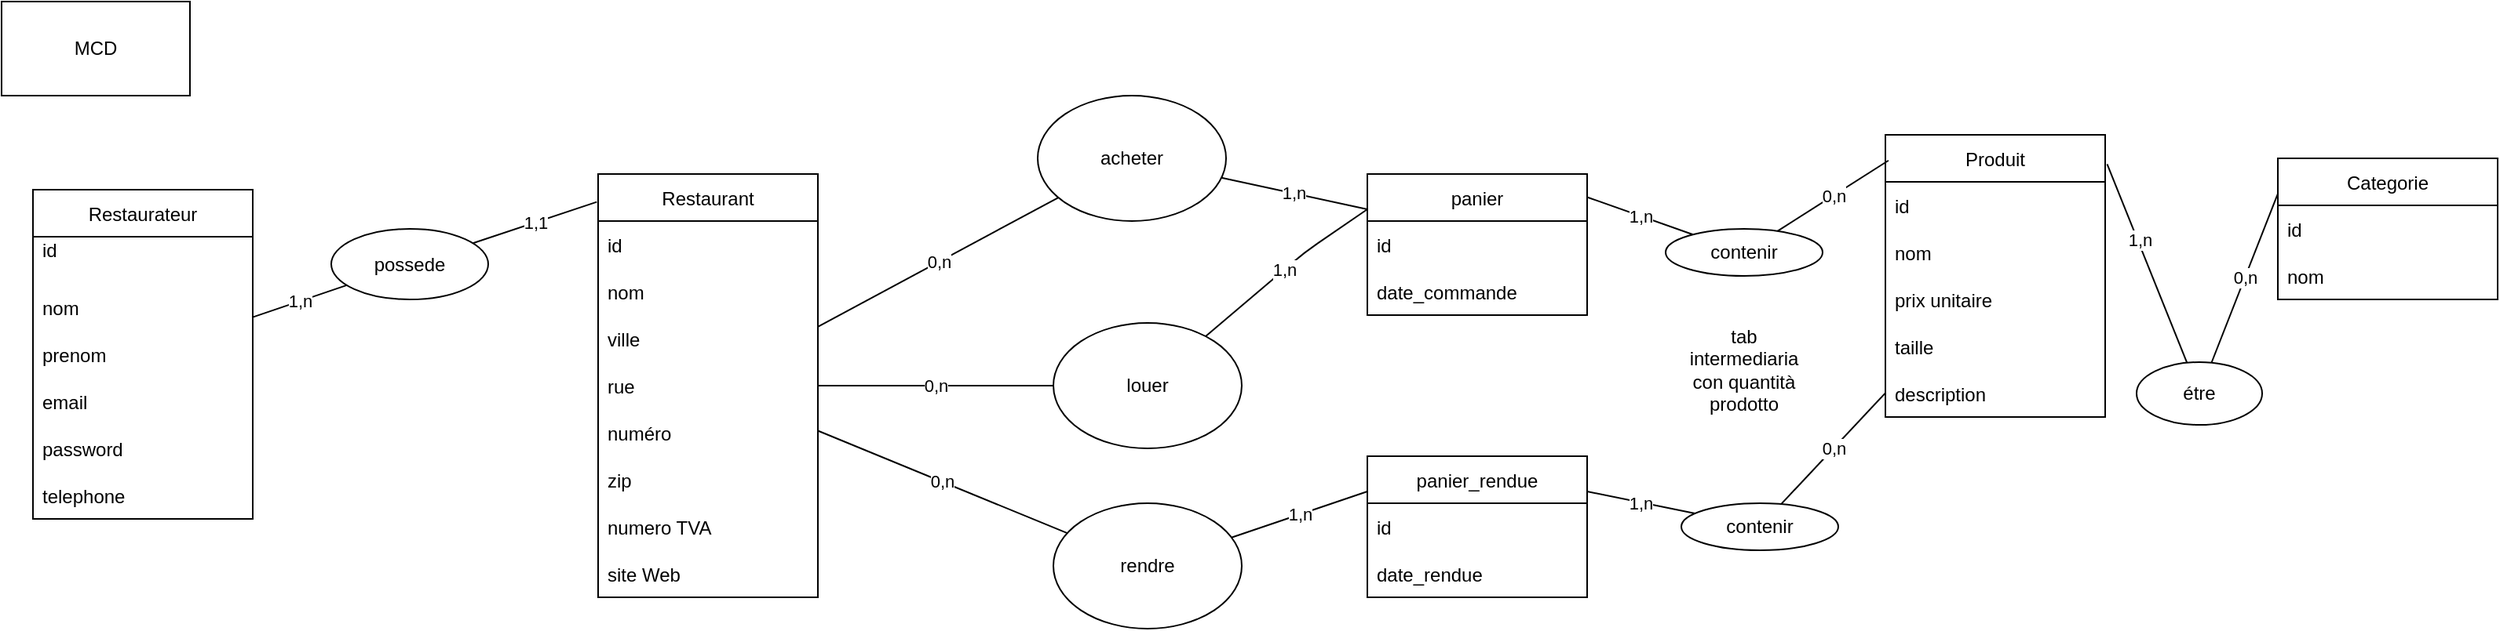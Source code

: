 <mxfile version="12.2.4"><diagram id="KRwIyiYknVdbEdiXjqXK"><mxGraphModel dx="1238" dy="803" grid="1" gridSize="10" guides="1" tooltips="1" connect="1" arrows="1" fold="1" page="1" pageScale="1" pageWidth="850" pageHeight="1100" math="0" shadow="0"><root><mxCell id="0"/><mxCell id="1" parent="0"/><mxCell id="2" value="Restaurateur" style="swimlane;fontStyle=0;childLayout=stackLayout;horizontal=1;startSize=30;horizontalStack=0;resizeParent=1;resizeParentMax=0;resizeLast=0;collapsible=1;marginBottom=0;" vertex="1" parent="1"><mxGeometry x="40" y="130" width="140" height="210" as="geometry"/></mxCell><mxCell id="3" value="id    &#10;" style="text;strokeColor=none;fillColor=none;align=left;verticalAlign=middle;spacingLeft=4;spacingRight=4;overflow=hidden;points=[[0,0.5],[1,0.5]];portConstraint=eastwest;rotatable=0;" vertex="1" parent="2"><mxGeometry y="30" width="140" height="30" as="geometry"/></mxCell><mxCell id="4" value="nom" style="text;strokeColor=none;fillColor=none;align=left;verticalAlign=middle;spacingLeft=4;spacingRight=4;overflow=hidden;points=[[0,0.5],[1,0.5]];portConstraint=eastwest;rotatable=0;" vertex="1" parent="2"><mxGeometry y="60" width="140" height="30" as="geometry"/></mxCell><mxCell id="5" value="prenom" style="text;strokeColor=none;fillColor=none;align=left;verticalAlign=middle;spacingLeft=4;spacingRight=4;overflow=hidden;points=[[0,0.5],[1,0.5]];portConstraint=eastwest;rotatable=0;" vertex="1" parent="2"><mxGeometry y="90" width="140" height="30" as="geometry"/></mxCell><mxCell id="6" value="email " style="text;strokeColor=none;fillColor=none;align=left;verticalAlign=middle;spacingLeft=4;spacingRight=4;overflow=hidden;points=[[0,0.5],[1,0.5]];portConstraint=eastwest;rotatable=0;" vertex="1" parent="2"><mxGeometry y="120" width="140" height="30" as="geometry"/></mxCell><mxCell id="7" value="password" style="text;strokeColor=none;fillColor=none;align=left;verticalAlign=middle;spacingLeft=4;spacingRight=4;overflow=hidden;points=[[0,0.5],[1,0.5]];portConstraint=eastwest;rotatable=0;" vertex="1" parent="2"><mxGeometry y="150" width="140" height="30" as="geometry"/></mxCell><mxCell id="8" value="telephone" style="text;strokeColor=none;fillColor=none;align=left;verticalAlign=middle;spacingLeft=4;spacingRight=4;overflow=hidden;points=[[0,0.5],[1,0.5]];portConstraint=eastwest;rotatable=0;" vertex="1" parent="2"><mxGeometry y="180" width="140" height="30" as="geometry"/></mxCell><mxCell id="9" value="MCD" style="rounded=0;whiteSpace=wrap;html=1;" vertex="1" parent="1"><mxGeometry x="20" y="10" width="120" height="60" as="geometry"/></mxCell><mxCell id="10" value="1,n" style="edgeStyle=none;html=1;endArrow=none;endFill=0;" edge="1" parent="1" source="12" target="2"><mxGeometry relative="1" as="geometry"/></mxCell><mxCell id="11" value="1,1" style="edgeStyle=none;html=1;entryX=-0.006;entryY=0.066;entryDx=0;entryDy=0;endArrow=none;endFill=0;entryPerimeter=0;" edge="1" parent="1" source="12" target="13"><mxGeometry relative="1" as="geometry"/></mxCell><mxCell id="12" value="possede" style="ellipse;whiteSpace=wrap;html=1;" vertex="1" parent="1"><mxGeometry x="230" y="155" width="100" height="45" as="geometry"/></mxCell><mxCell id="13" value="Restaurant" style="swimlane;fontStyle=0;childLayout=stackLayout;horizontal=1;startSize=30;horizontalStack=0;resizeParent=1;resizeParentMax=0;resizeLast=0;collapsible=1;marginBottom=0;" vertex="1" parent="1"><mxGeometry x="400" y="120" width="140" height="270" as="geometry"/></mxCell><mxCell id="14" value="id" style="text;strokeColor=none;fillColor=none;align=left;verticalAlign=middle;spacingLeft=4;spacingRight=4;overflow=hidden;points=[[0,0.5],[1,0.5]];portConstraint=eastwest;rotatable=0;" vertex="1" parent="13"><mxGeometry y="30" width="140" height="30" as="geometry"/></mxCell><mxCell id="15" value="nom" style="text;strokeColor=none;fillColor=none;align=left;verticalAlign=middle;spacingLeft=4;spacingRight=4;overflow=hidden;points=[[0,0.5],[1,0.5]];portConstraint=eastwest;rotatable=0;" vertex="1" parent="13"><mxGeometry y="60" width="140" height="30" as="geometry"/></mxCell><mxCell id="16" value="ville" style="text;strokeColor=none;fillColor=none;align=left;verticalAlign=middle;spacingLeft=4;spacingRight=4;overflow=hidden;points=[[0,0.5],[1,0.5]];portConstraint=eastwest;rotatable=0;" vertex="1" parent="13"><mxGeometry y="90" width="140" height="30" as="geometry"/></mxCell><mxCell id="17" value="rue" style="text;strokeColor=none;fillColor=none;align=left;verticalAlign=middle;spacingLeft=4;spacingRight=4;overflow=hidden;points=[[0,0.5],[1,0.5]];portConstraint=eastwest;rotatable=0;" vertex="1" parent="13"><mxGeometry y="120" width="140" height="30" as="geometry"/></mxCell><mxCell id="18" value="numéro" style="text;strokeColor=none;fillColor=none;align=left;verticalAlign=middle;spacingLeft=4;spacingRight=4;overflow=hidden;points=[[0,0.5],[1,0.5]];portConstraint=eastwest;rotatable=0;" vertex="1" parent="13"><mxGeometry y="150" width="140" height="30" as="geometry"/></mxCell><mxCell id="19" value="zip" style="text;strokeColor=none;fillColor=none;align=left;verticalAlign=middle;spacingLeft=4;spacingRight=4;overflow=hidden;points=[[0,0.5],[1,0.5]];portConstraint=eastwest;rotatable=0;" vertex="1" parent="13"><mxGeometry y="180" width="140" height="30" as="geometry"/></mxCell><mxCell id="20" value="numero TVA" style="text;strokeColor=none;fillColor=none;align=left;verticalAlign=middle;spacingLeft=4;spacingRight=4;overflow=hidden;points=[[0,0.5],[1,0.5]];portConstraint=eastwest;rotatable=0;" vertex="1" parent="13"><mxGeometry y="210" width="140" height="30" as="geometry"/></mxCell><mxCell id="21" value="site Web" style="text;strokeColor=none;fillColor=none;align=left;verticalAlign=middle;spacingLeft=4;spacingRight=4;overflow=hidden;points=[[0,0.5],[1,0.5]];portConstraint=eastwest;rotatable=0;" vertex="1" parent="13"><mxGeometry y="240" width="140" height="30" as="geometry"/></mxCell><mxCell id="22" value="1,n" style="edgeStyle=none;html=1;entryX=0;entryY=0.25;entryDx=0;entryDy=0;endArrow=none;endFill=0;" edge="1" parent="1" source="24" target="31"><mxGeometry relative="1" as="geometry"/></mxCell><mxCell id="23" value="0,n" style="edgeStyle=none;html=1;endArrow=none;endFill=0;" edge="1" parent="1" source="24" target="13"><mxGeometry relative="1" as="geometry"/></mxCell><mxCell id="24" value="acheter" style="ellipse;whiteSpace=wrap;html=1;" vertex="1" parent="1"><mxGeometry x="680" y="70" width="120" height="80" as="geometry"/></mxCell><mxCell id="25" value="0,n" style="edgeStyle=none;html=1;endArrow=none;endFill=0;" edge="1" parent="1" source="27" target="13"><mxGeometry relative="1" as="geometry"/></mxCell><mxCell id="26" value="1,n" style="edgeStyle=none;html=1;entryX=0;entryY=0.25;entryDx=0;entryDy=0;endArrow=none;endFill=0;" edge="1" parent="1" source="27" target="31"><mxGeometry relative="1" as="geometry"><Array as="points"><mxPoint x="850" y="170"/></Array></mxGeometry></mxCell><mxCell id="27" value="louer" style="ellipse;whiteSpace=wrap;html=1;" vertex="1" parent="1"><mxGeometry x="690" y="215" width="120" height="80" as="geometry"/></mxCell><mxCell id="28" value="0,n" style="edgeStyle=none;html=1;endArrow=none;endFill=0;" edge="1" parent="1" source="30" target="13"><mxGeometry relative="1" as="geometry"/></mxCell><mxCell id="29" value="1,n" style="edgeStyle=none;html=1;entryX=0;entryY=0.25;entryDx=0;entryDy=0;endArrow=none;endFill=0;" edge="1" parent="1" source="30" target="50"><mxGeometry relative="1" as="geometry"/></mxCell><mxCell id="30" value="rendre" style="ellipse;whiteSpace=wrap;html=1;" vertex="1" parent="1"><mxGeometry x="690" y="330" width="120" height="80" as="geometry"/></mxCell><mxCell id="31" value="panier" style="swimlane;fontStyle=0;childLayout=stackLayout;horizontal=1;startSize=30;horizontalStack=0;resizeParent=1;resizeParentMax=0;resizeLast=0;collapsible=1;marginBottom=0;" vertex="1" parent="1"><mxGeometry x="890" y="120" width="140" height="90" as="geometry"/></mxCell><mxCell id="32" value="id" style="text;strokeColor=none;fillColor=none;align=left;verticalAlign=middle;spacingLeft=4;spacingRight=4;overflow=hidden;points=[[0,0.5],[1,0.5]];portConstraint=eastwest;rotatable=0;" vertex="1" parent="31"><mxGeometry y="30" width="140" height="30" as="geometry"/></mxCell><mxCell id="33" value="date_commande" style="text;strokeColor=none;fillColor=none;align=left;verticalAlign=middle;spacingLeft=4;spacingRight=4;overflow=hidden;points=[[0,0.5],[1,0.5]];portConstraint=eastwest;rotatable=0;" vertex="1" parent="31"><mxGeometry y="60" width="140" height="30" as="geometry"/></mxCell><mxCell id="34" value="Produit" style="swimlane;fontStyle=0;childLayout=stackLayout;horizontal=1;startSize=30;horizontalStack=0;resizeParent=1;resizeParentMax=0;resizeLast=0;collapsible=1;marginBottom=0;" vertex="1" parent="1"><mxGeometry x="1220" y="95" width="140" height="180" as="geometry"/></mxCell><mxCell id="35" value="id" style="text;strokeColor=none;fillColor=none;align=left;verticalAlign=middle;spacingLeft=4;spacingRight=4;overflow=hidden;points=[[0,0.5],[1,0.5]];portConstraint=eastwest;rotatable=0;" vertex="1" parent="34"><mxGeometry y="30" width="140" height="30" as="geometry"/></mxCell><mxCell id="36" value="nom" style="text;strokeColor=none;fillColor=none;align=left;verticalAlign=middle;spacingLeft=4;spacingRight=4;overflow=hidden;points=[[0,0.5],[1,0.5]];portConstraint=eastwest;rotatable=0;" vertex="1" parent="34"><mxGeometry y="60" width="140" height="30" as="geometry"/></mxCell><mxCell id="37" value="prix unitaire" style="text;strokeColor=none;fillColor=none;align=left;verticalAlign=middle;spacingLeft=4;spacingRight=4;overflow=hidden;points=[[0,0.5],[1,0.5]];portConstraint=eastwest;rotatable=0;" vertex="1" parent="34"><mxGeometry y="90" width="140" height="30" as="geometry"/></mxCell><mxCell id="38" value="taille" style="text;strokeColor=none;fillColor=none;align=left;verticalAlign=middle;spacingLeft=4;spacingRight=4;overflow=hidden;points=[[0,0.5],[1,0.5]];portConstraint=eastwest;rotatable=0;" vertex="1" parent="34"><mxGeometry y="120" width="140" height="30" as="geometry"/></mxCell><mxCell id="39" value="description" style="text;strokeColor=none;fillColor=none;align=left;verticalAlign=middle;spacingLeft=4;spacingRight=4;overflow=hidden;points=[[0,0.5],[1,0.5]];portConstraint=eastwest;rotatable=0;" vertex="1" parent="34"><mxGeometry y="150" width="140" height="30" as="geometry"/></mxCell><mxCell id="40" value="0,n" style="edgeStyle=none;html=1;entryX=0.014;entryY=0.091;entryDx=0;entryDy=0;entryPerimeter=0;endArrow=none;endFill=0;" edge="1" parent="1" source="42" target="34"><mxGeometry relative="1" as="geometry"/></mxCell><mxCell id="41" value="1,n" style="edgeStyle=none;html=1;entryX=1;entryY=0.164;entryDx=0;entryDy=0;entryPerimeter=0;endArrow=none;endFill=0;" edge="1" parent="1" source="42" target="31"><mxGeometry relative="1" as="geometry"/></mxCell><mxCell id="42" value="contenir" style="ellipse;whiteSpace=wrap;html=1;" vertex="1" parent="1"><mxGeometry x="1080" y="155" width="100" height="30" as="geometry"/></mxCell><mxCell id="43" value="Categorie" style="swimlane;fontStyle=0;childLayout=stackLayout;horizontal=1;startSize=30;horizontalStack=0;resizeParent=1;resizeParentMax=0;resizeLast=0;collapsible=1;marginBottom=0;" vertex="1" parent="1"><mxGeometry x="1470" y="110" width="140" height="90" as="geometry"/></mxCell><mxCell id="44" value="id" style="text;strokeColor=none;fillColor=none;align=left;verticalAlign=middle;spacingLeft=4;spacingRight=4;overflow=hidden;points=[[0,0.5],[1,0.5]];portConstraint=eastwest;rotatable=0;" vertex="1" parent="43"><mxGeometry y="30" width="140" height="30" as="geometry"/></mxCell><mxCell id="45" value="nom" style="text;strokeColor=none;fillColor=none;align=left;verticalAlign=middle;spacingLeft=4;spacingRight=4;overflow=hidden;points=[[0,0.5],[1,0.5]];portConstraint=eastwest;rotatable=0;" vertex="1" parent="43"><mxGeometry y="60" width="140" height="30" as="geometry"/></mxCell><mxCell id="46" value="0,n" style="edgeStyle=none;html=1;entryX=0;entryY=0.25;entryDx=0;entryDy=0;endArrow=none;endFill=0;" edge="1" parent="1" source="49" target="43"><mxGeometry relative="1" as="geometry"/></mxCell><mxCell id="47" style="edgeStyle=none;html=1;entryX=1.009;entryY=0.104;entryDx=0;entryDy=0;entryPerimeter=0;endArrow=none;endFill=0;" edge="1" parent="1" source="49" target="34"><mxGeometry relative="1" as="geometry"/></mxCell><mxCell id="48" value="1,n" style="edgeLabel;html=1;align=center;verticalAlign=middle;resizable=0;points=[];" vertex="1" connectable="0" parent="47"><mxGeometry x="0.234" y="-1" relative="1" as="geometry"><mxPoint as="offset"/></mxGeometry></mxCell><mxCell id="49" value="étre" style="ellipse;whiteSpace=wrap;html=1;" vertex="1" parent="1"><mxGeometry x="1380" y="240" width="80" height="40" as="geometry"/></mxCell><mxCell id="50" value="panier_rendue" style="swimlane;fontStyle=0;childLayout=stackLayout;horizontal=1;startSize=30;horizontalStack=0;resizeParent=1;resizeParentMax=0;resizeLast=0;collapsible=1;marginBottom=0;" vertex="1" parent="1"><mxGeometry x="890" y="300" width="140" height="90" as="geometry"/></mxCell><mxCell id="51" value="id" style="text;strokeColor=none;fillColor=none;align=left;verticalAlign=middle;spacingLeft=4;spacingRight=4;overflow=hidden;points=[[0,0.5],[1,0.5]];portConstraint=eastwest;rotatable=0;" vertex="1" parent="50"><mxGeometry y="30" width="140" height="30" as="geometry"/></mxCell><mxCell id="52" value="date_rendue" style="text;strokeColor=none;fillColor=none;align=left;verticalAlign=middle;spacingLeft=4;spacingRight=4;overflow=hidden;points=[[0,0.5],[1,0.5]];portConstraint=eastwest;rotatable=0;" vertex="1" parent="50"><mxGeometry y="60" width="140" height="30" as="geometry"/></mxCell><mxCell id="53" value="tab intermediaria con quantità prodotto" style="text;html=1;strokeColor=none;fillColor=none;align=center;verticalAlign=middle;whiteSpace=wrap;rounded=0;" vertex="1" parent="1"><mxGeometry x="1100" y="230" width="60" height="30" as="geometry"/></mxCell><mxCell id="54" value="1,n" style="edgeStyle=none;html=1;entryX=1;entryY=0.25;entryDx=0;entryDy=0;endArrow=none;endFill=0;" edge="1" parent="1" source="56" target="50"><mxGeometry relative="1" as="geometry"/></mxCell><mxCell id="55" value="0,n" style="edgeStyle=none;html=1;endArrow=none;endFill=0;" edge="1" parent="1" source="56" target="34"><mxGeometry relative="1" as="geometry"/></mxCell><mxCell id="56" value="contenir" style="ellipse;whiteSpace=wrap;html=1;" vertex="1" parent="1"><mxGeometry x="1090" y="330" width="100" height="30" as="geometry"/></mxCell></root></mxGraphModel></diagram></mxfile>